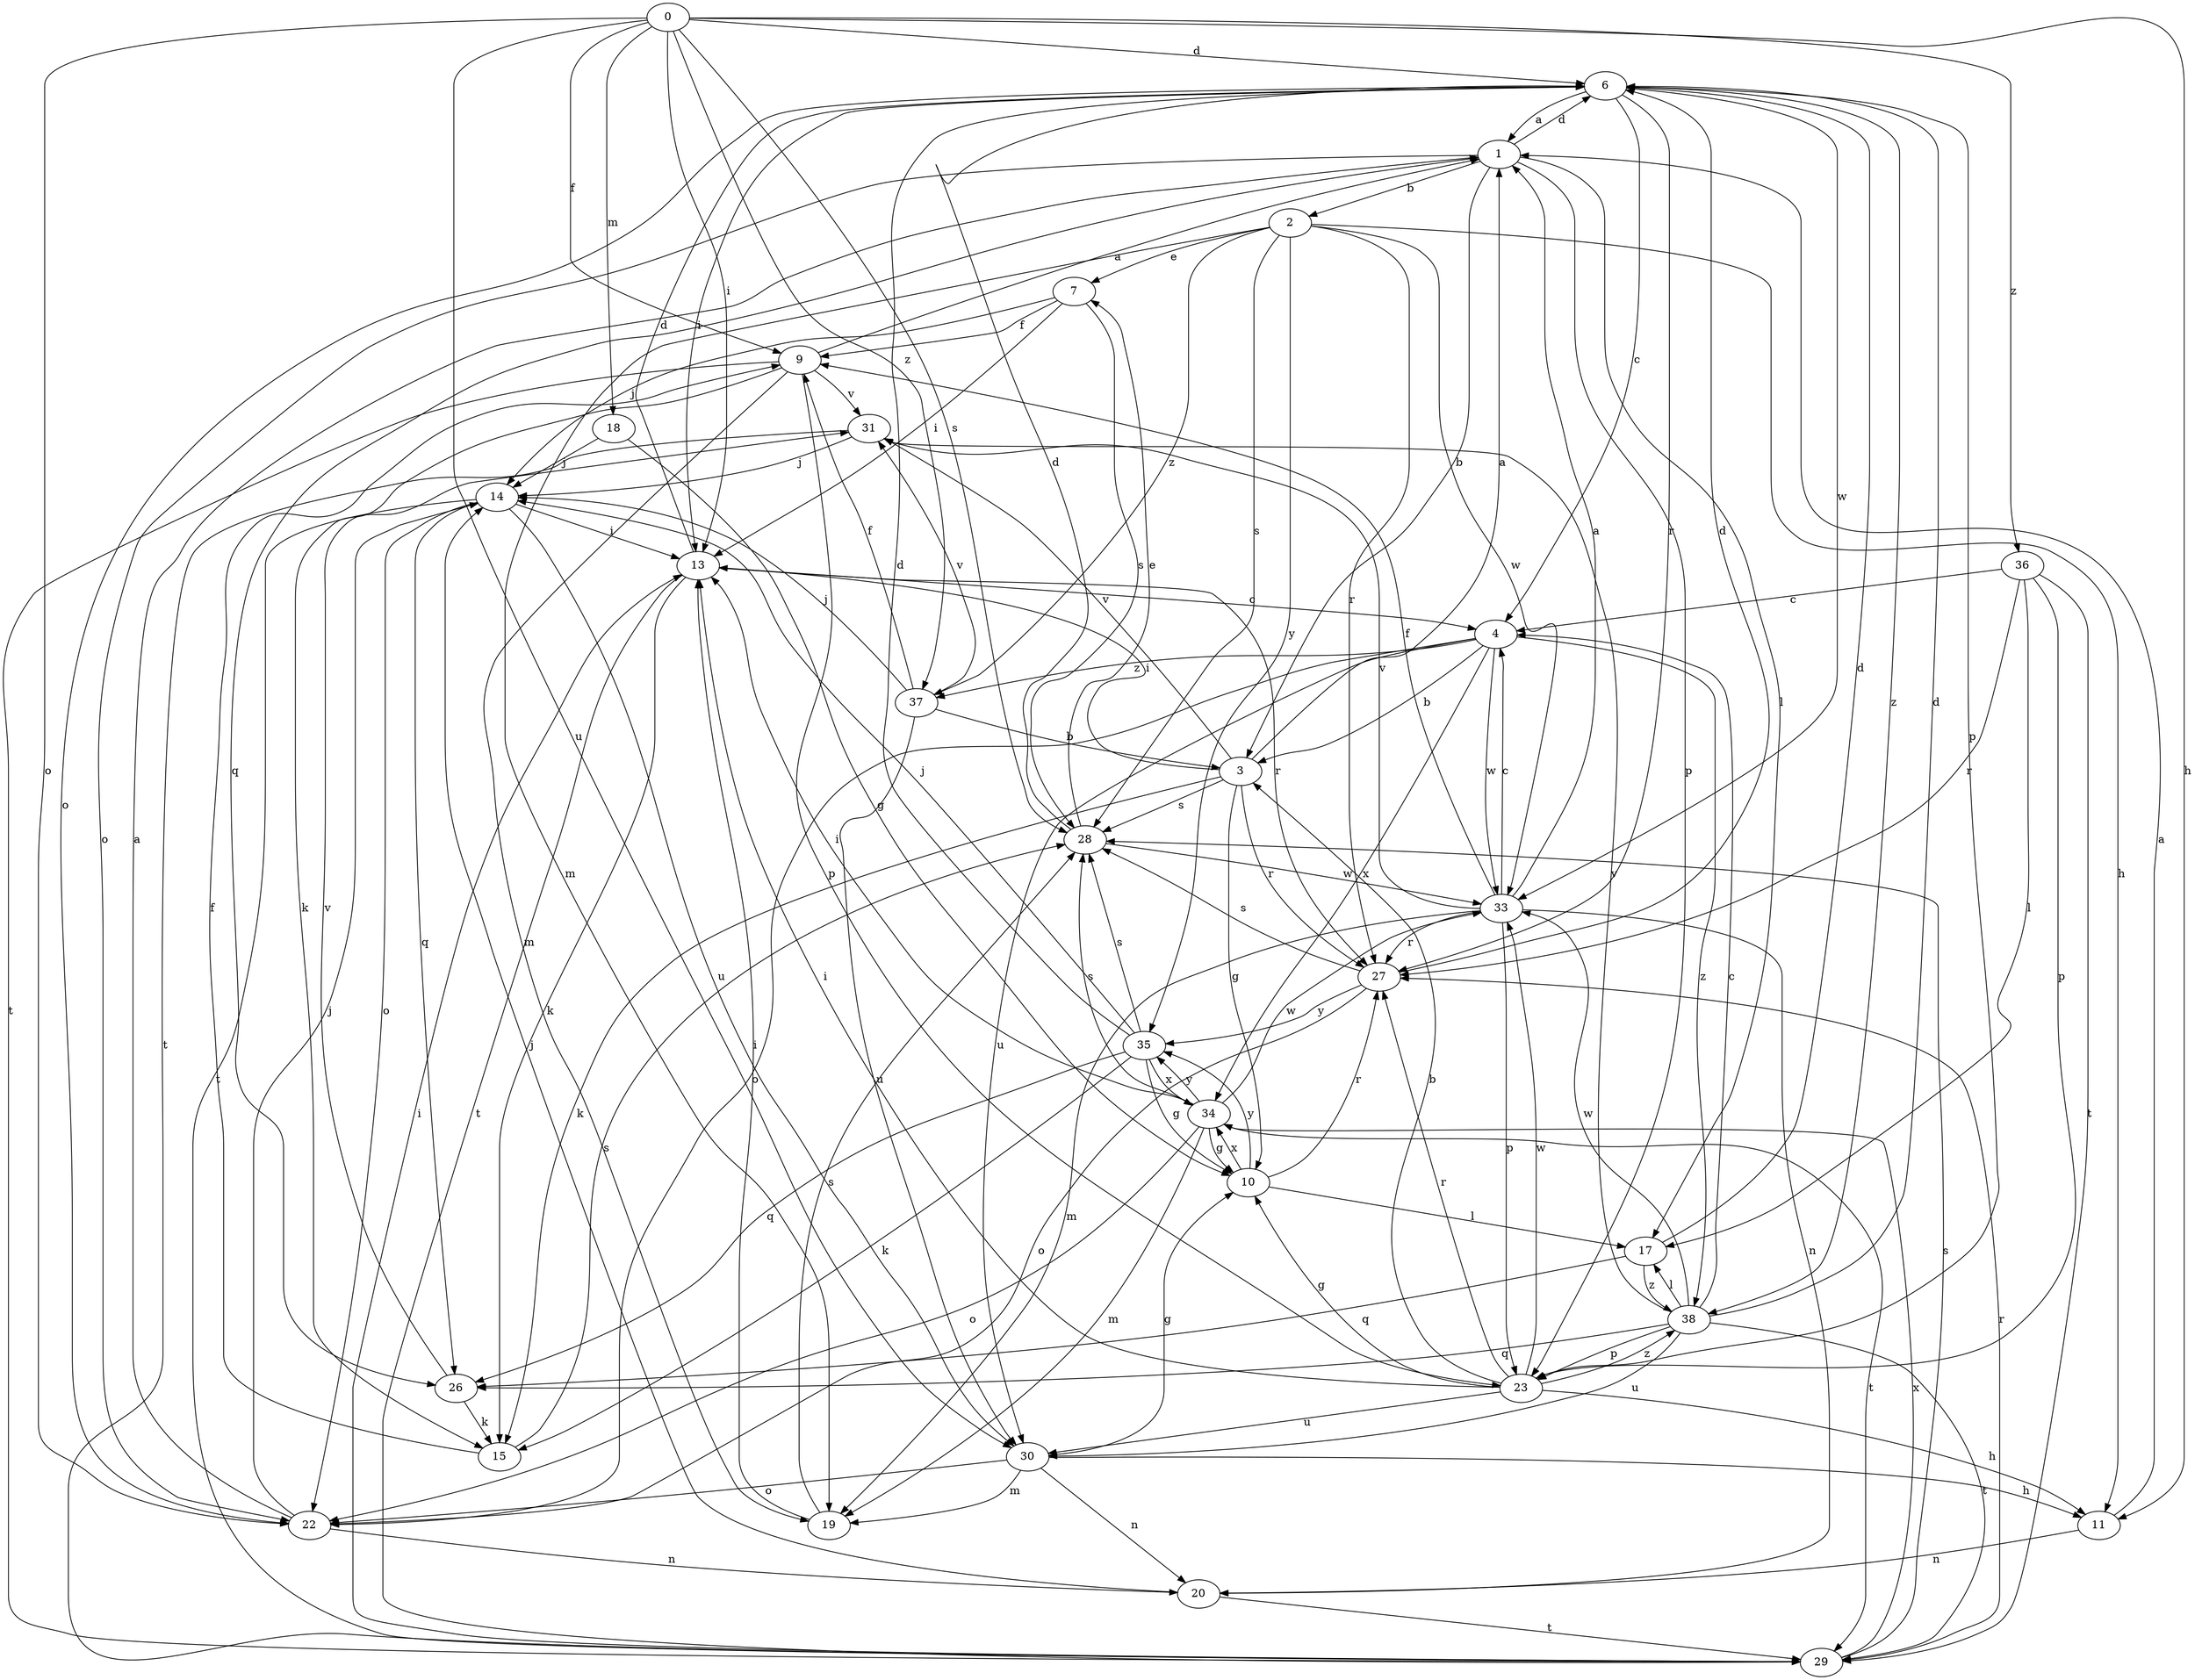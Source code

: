 strict digraph  {
0;
1;
2;
3;
4;
6;
7;
9;
10;
11;
13;
14;
15;
17;
18;
19;
20;
22;
23;
26;
27;
28;
29;
30;
31;
33;
34;
35;
36;
37;
38;
0 -> 6  [label=d];
0 -> 9  [label=f];
0 -> 11  [label=h];
0 -> 13  [label=i];
0 -> 18  [label=m];
0 -> 22  [label=o];
0 -> 28  [label=s];
0 -> 30  [label=u];
0 -> 36  [label=z];
0 -> 37  [label=z];
1 -> 2  [label=b];
1 -> 3  [label=b];
1 -> 6  [label=d];
1 -> 17  [label=l];
1 -> 22  [label=o];
1 -> 23  [label=p];
1 -> 26  [label=q];
2 -> 7  [label=e];
2 -> 11  [label=h];
2 -> 19  [label=m];
2 -> 27  [label=r];
2 -> 28  [label=s];
2 -> 33  [label=w];
2 -> 35  [label=y];
2 -> 37  [label=z];
3 -> 1  [label=a];
3 -> 10  [label=g];
3 -> 13  [label=i];
3 -> 15  [label=k];
3 -> 27  [label=r];
3 -> 28  [label=s];
3 -> 31  [label=v];
4 -> 3  [label=b];
4 -> 22  [label=o];
4 -> 30  [label=u];
4 -> 33  [label=w];
4 -> 34  [label=x];
4 -> 37  [label=z];
4 -> 38  [label=z];
6 -> 1  [label=a];
6 -> 4  [label=c];
6 -> 13  [label=i];
6 -> 22  [label=o];
6 -> 23  [label=p];
6 -> 27  [label=r];
6 -> 33  [label=w];
6 -> 38  [label=z];
7 -> 9  [label=f];
7 -> 13  [label=i];
7 -> 14  [label=j];
7 -> 28  [label=s];
9 -> 1  [label=a];
9 -> 15  [label=k];
9 -> 19  [label=m];
9 -> 23  [label=p];
9 -> 29  [label=t];
9 -> 31  [label=v];
10 -> 17  [label=l];
10 -> 27  [label=r];
10 -> 34  [label=x];
10 -> 35  [label=y];
11 -> 1  [label=a];
11 -> 20  [label=n];
13 -> 4  [label=c];
13 -> 6  [label=d];
13 -> 15  [label=k];
13 -> 27  [label=r];
13 -> 29  [label=t];
14 -> 13  [label=i];
14 -> 22  [label=o];
14 -> 26  [label=q];
14 -> 29  [label=t];
14 -> 30  [label=u];
15 -> 9  [label=f];
15 -> 28  [label=s];
17 -> 6  [label=d];
17 -> 26  [label=q];
17 -> 38  [label=z];
18 -> 10  [label=g];
18 -> 14  [label=j];
19 -> 13  [label=i];
19 -> 28  [label=s];
20 -> 14  [label=j];
20 -> 29  [label=t];
22 -> 1  [label=a];
22 -> 14  [label=j];
22 -> 20  [label=n];
23 -> 3  [label=b];
23 -> 10  [label=g];
23 -> 11  [label=h];
23 -> 13  [label=i];
23 -> 27  [label=r];
23 -> 30  [label=u];
23 -> 33  [label=w];
23 -> 38  [label=z];
26 -> 15  [label=k];
26 -> 31  [label=v];
27 -> 6  [label=d];
27 -> 22  [label=o];
27 -> 28  [label=s];
27 -> 35  [label=y];
28 -> 6  [label=d];
28 -> 7  [label=e];
28 -> 33  [label=w];
29 -> 13  [label=i];
29 -> 27  [label=r];
29 -> 28  [label=s];
29 -> 34  [label=x];
30 -> 10  [label=g];
30 -> 11  [label=h];
30 -> 19  [label=m];
30 -> 20  [label=n];
30 -> 22  [label=o];
31 -> 14  [label=j];
31 -> 29  [label=t];
33 -> 1  [label=a];
33 -> 4  [label=c];
33 -> 9  [label=f];
33 -> 19  [label=m];
33 -> 20  [label=n];
33 -> 23  [label=p];
33 -> 27  [label=r];
33 -> 31  [label=v];
34 -> 10  [label=g];
34 -> 13  [label=i];
34 -> 19  [label=m];
34 -> 22  [label=o];
34 -> 28  [label=s];
34 -> 29  [label=t];
34 -> 33  [label=w];
34 -> 35  [label=y];
35 -> 6  [label=d];
35 -> 10  [label=g];
35 -> 14  [label=j];
35 -> 15  [label=k];
35 -> 26  [label=q];
35 -> 28  [label=s];
35 -> 34  [label=x];
36 -> 4  [label=c];
36 -> 17  [label=l];
36 -> 23  [label=p];
36 -> 27  [label=r];
36 -> 29  [label=t];
37 -> 3  [label=b];
37 -> 9  [label=f];
37 -> 14  [label=j];
37 -> 30  [label=u];
37 -> 31  [label=v];
38 -> 4  [label=c];
38 -> 6  [label=d];
38 -> 17  [label=l];
38 -> 23  [label=p];
38 -> 26  [label=q];
38 -> 29  [label=t];
38 -> 30  [label=u];
38 -> 31  [label=v];
38 -> 33  [label=w];
}
